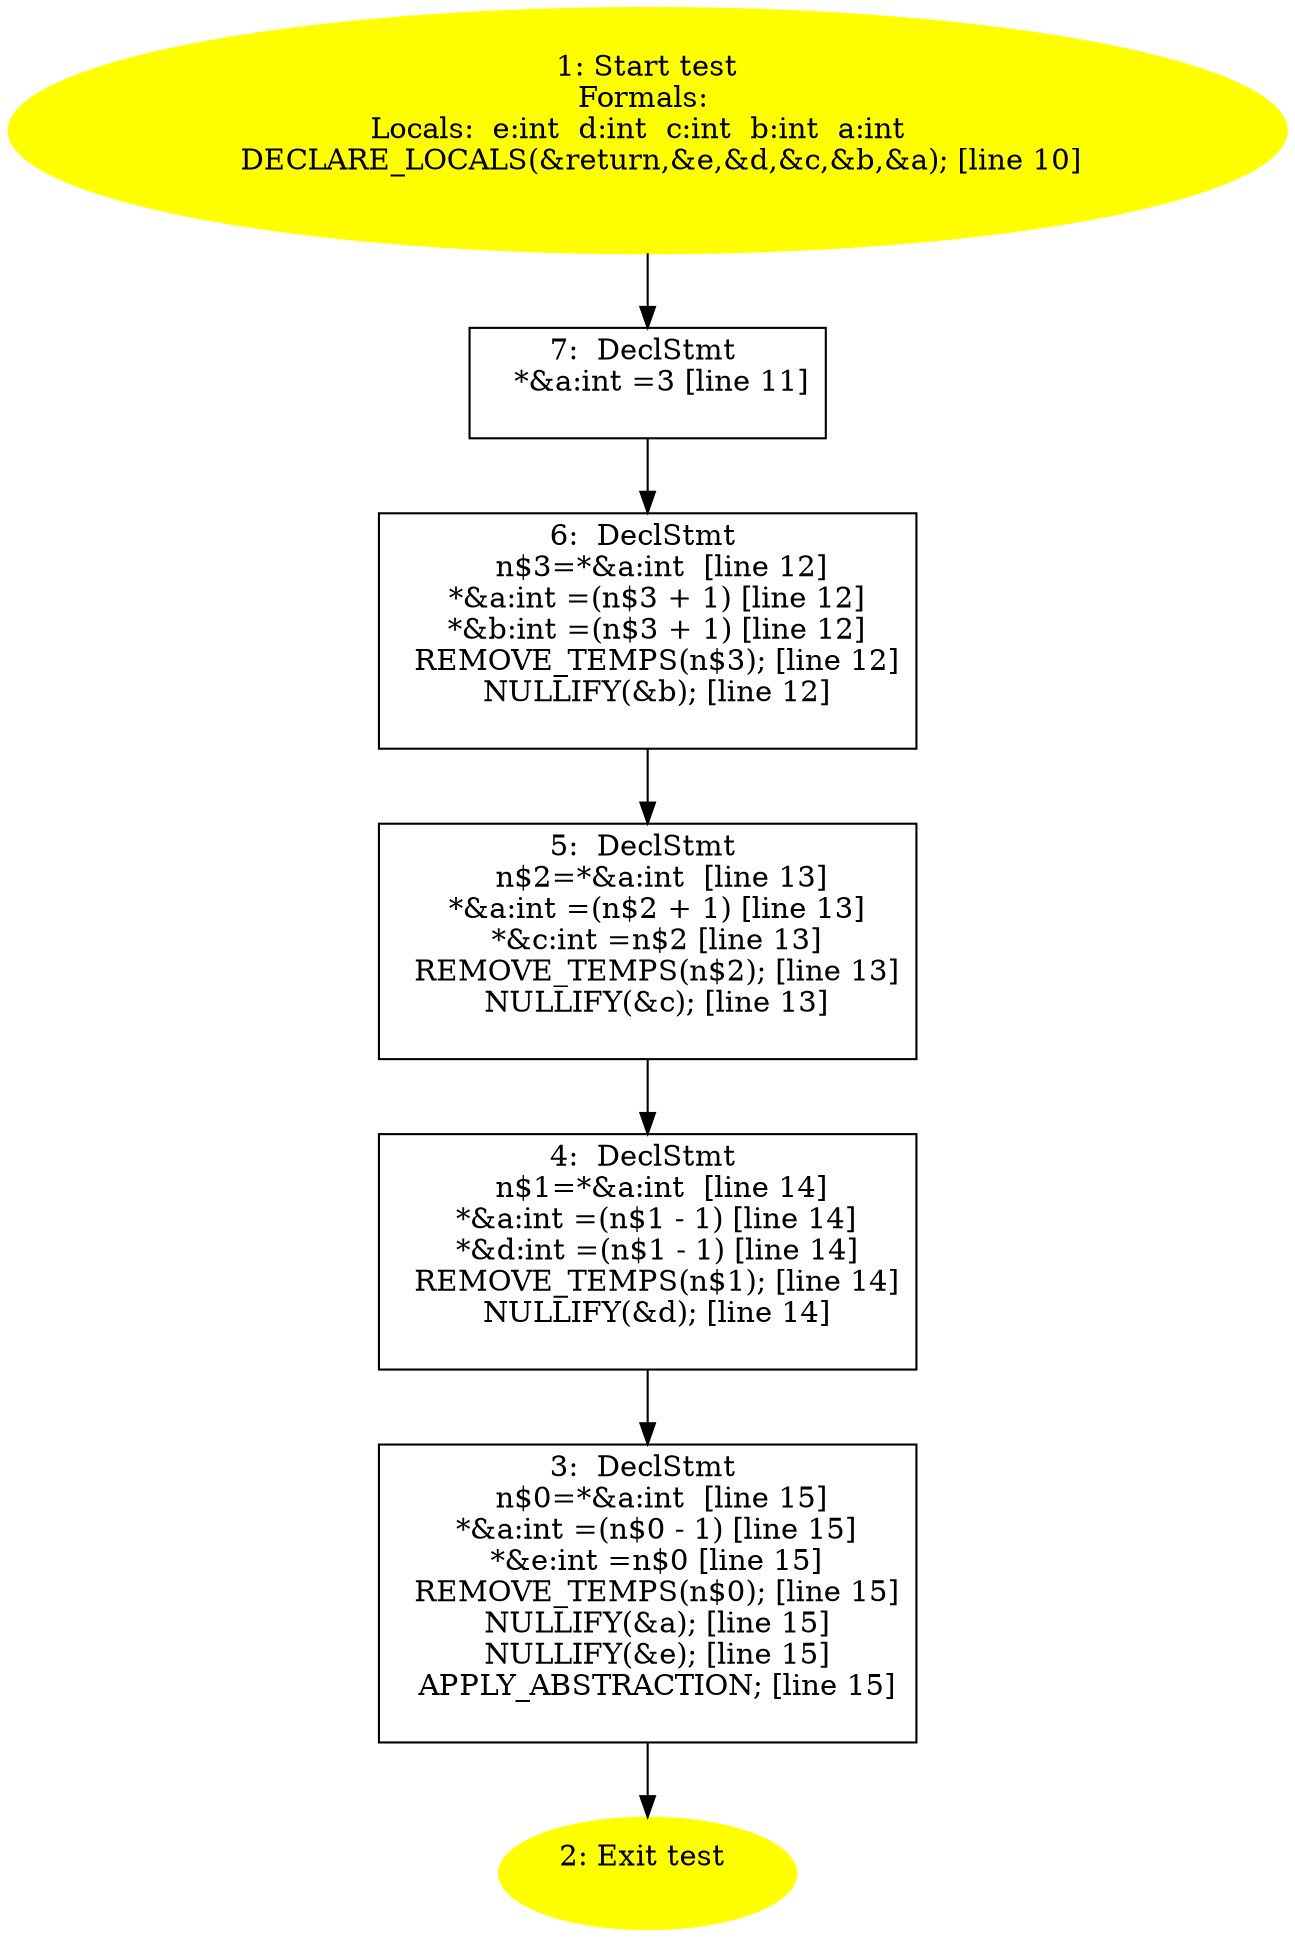 /* @generated */
digraph iCFG {
7 [label="7:  DeclStmt \n   *&a:int =3 [line 11]\n " shape="box"]
	

	 7 -> 6 ;
6 [label="6:  DeclStmt \n   n$3=*&a:int  [line 12]\n  *&a:int =(n$3 + 1) [line 12]\n  *&b:int =(n$3 + 1) [line 12]\n  REMOVE_TEMPS(n$3); [line 12]\n  NULLIFY(&b); [line 12]\n " shape="box"]
	

	 6 -> 5 ;
5 [label="5:  DeclStmt \n   n$2=*&a:int  [line 13]\n  *&a:int =(n$2 + 1) [line 13]\n  *&c:int =n$2 [line 13]\n  REMOVE_TEMPS(n$2); [line 13]\n  NULLIFY(&c); [line 13]\n " shape="box"]
	

	 5 -> 4 ;
4 [label="4:  DeclStmt \n   n$1=*&a:int  [line 14]\n  *&a:int =(n$1 - 1) [line 14]\n  *&d:int =(n$1 - 1) [line 14]\n  REMOVE_TEMPS(n$1); [line 14]\n  NULLIFY(&d); [line 14]\n " shape="box"]
	

	 4 -> 3 ;
3 [label="3:  DeclStmt \n   n$0=*&a:int  [line 15]\n  *&a:int =(n$0 - 1) [line 15]\n  *&e:int =n$0 [line 15]\n  REMOVE_TEMPS(n$0); [line 15]\n  NULLIFY(&a); [line 15]\n  NULLIFY(&e); [line 15]\n  APPLY_ABSTRACTION; [line 15]\n " shape="box"]
	

	 3 -> 2 ;
2 [label="2: Exit test \n  " color=yellow style=filled]
	

1 [label="1: Start test\nFormals: \nLocals:  e:int  d:int  c:int  b:int  a:int  \n   DECLARE_LOCALS(&return,&e,&d,&c,&b,&a); [line 10]\n " color=yellow style=filled]
	

	 1 -> 7 ;
}
